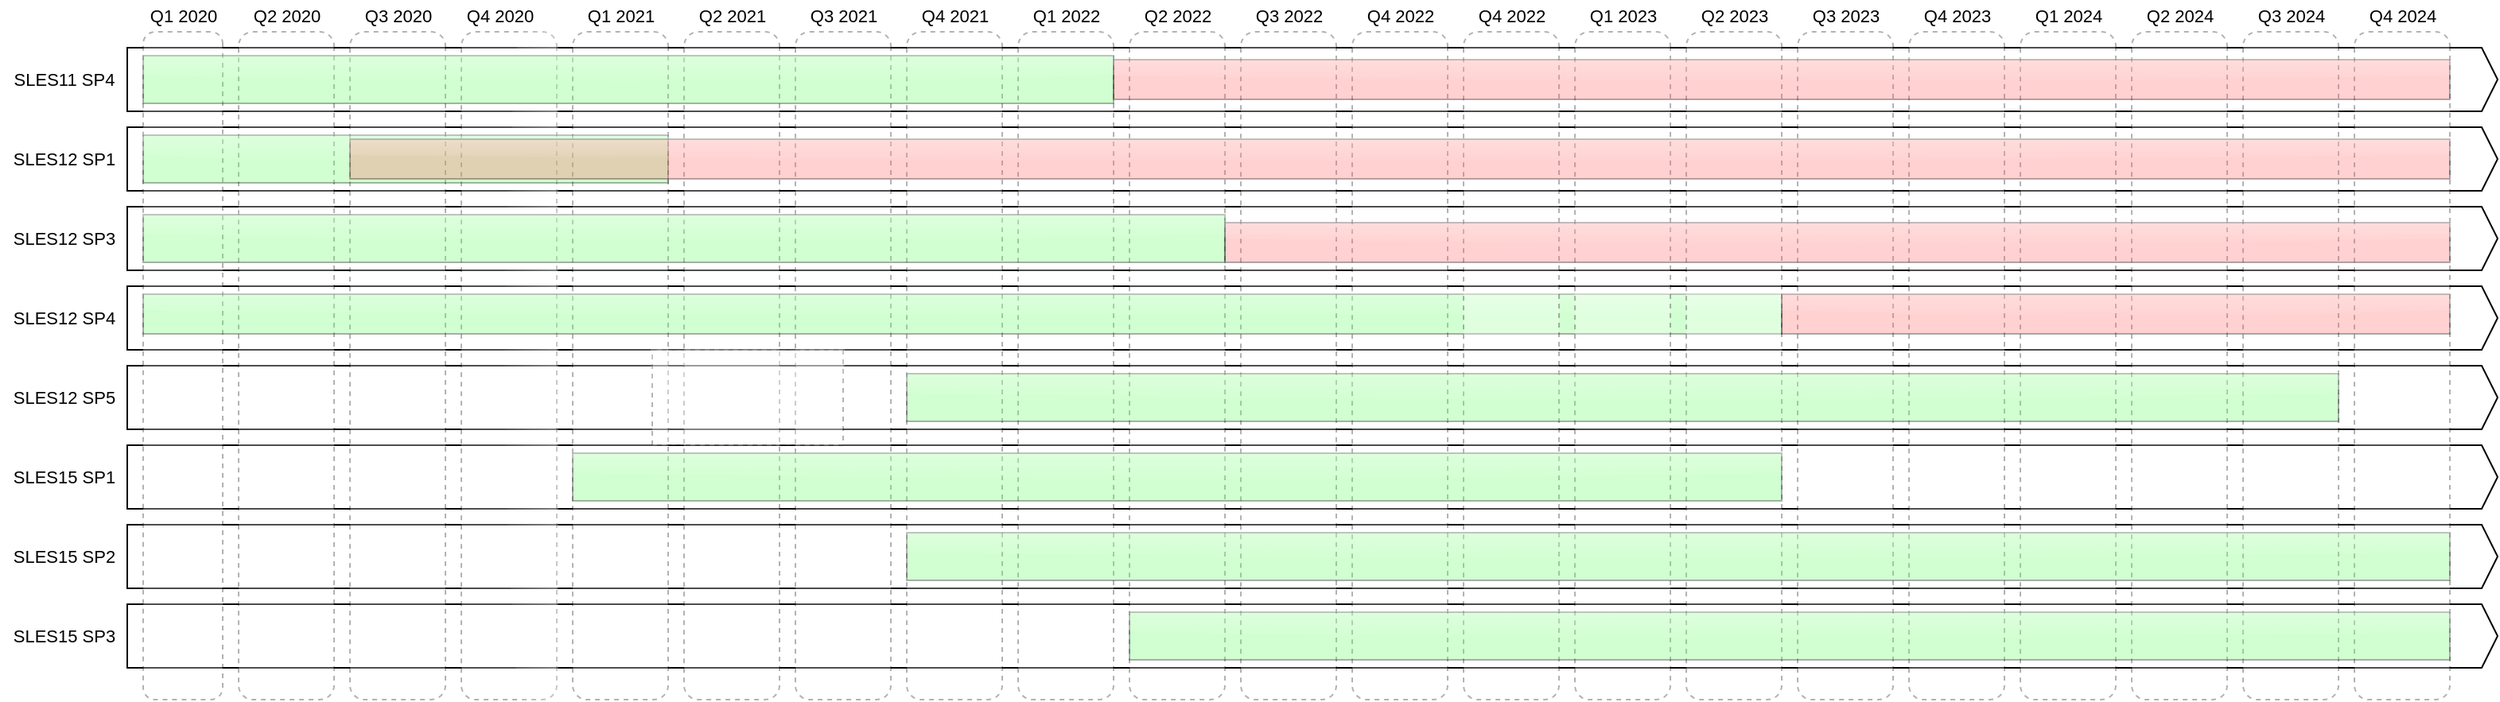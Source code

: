<mxfile version="13.6.4" type="github">
  <diagram id="kU7BCDKSblHahvN3yh2O" name="Page-1">
    <mxGraphModel dx="933" dy="482" grid="1" gridSize="10" guides="1" tooltips="1" connect="1" arrows="1" fold="1" page="1" pageScale="1" pageWidth="827" pageHeight="1169" math="0" shadow="0">
      <root>
        <mxCell id="0" />
        <mxCell id="1" parent="0" />
        <mxCell id="Xw_bEn0U_nsCSRlwuGrD-70" value="" style="html=1;shadow=0;dashed=0;align=center;verticalAlign=middle;shape=mxgraph.arrows2.arrow;dy=0;dx=10;notch=0;" vertex="1" parent="1">
          <mxGeometry x="150" y="390" width="1490" height="40" as="geometry" />
        </mxCell>
        <mxCell id="Xw_bEn0U_nsCSRlwuGrD-2" value="" style="html=1;shadow=0;align=center;verticalAlign=middle;shape=mxgraph.arrows2.arrow;dy=0;dx=10;notch=0;" vertex="1" parent="1">
          <mxGeometry x="150" y="40" width="1490" height="40" as="geometry" />
        </mxCell>
        <mxCell id="Xw_bEn0U_nsCSRlwuGrD-3" value="" style="html=1;shadow=0;dashed=0;align=center;verticalAlign=middle;shape=mxgraph.arrows2.arrow;dy=0;dx=10;notch=0;" vertex="1" parent="1">
          <mxGeometry x="150" y="290" width="1490" height="40" as="geometry" />
        </mxCell>
        <mxCell id="Xw_bEn0U_nsCSRlwuGrD-4" value="" style="html=1;shadow=0;dashed=0;align=center;verticalAlign=middle;shape=mxgraph.arrows2.arrow;dy=0;dx=10;notch=0;" vertex="1" parent="1">
          <mxGeometry x="150" y="240" width="1490" height="40" as="geometry" />
        </mxCell>
        <mxCell id="Xw_bEn0U_nsCSRlwuGrD-5" value="" style="html=1;shadow=0;dashed=0;align=center;verticalAlign=middle;shape=mxgraph.arrows2.arrow;dy=0;dx=10;notch=0;" vertex="1" parent="1">
          <mxGeometry x="150" y="190" width="1490" height="40" as="geometry" />
        </mxCell>
        <mxCell id="Xw_bEn0U_nsCSRlwuGrD-6" value="" style="html=1;shadow=0;dashed=0;align=center;verticalAlign=middle;shape=mxgraph.arrows2.arrow;dy=0;dx=10;notch=0;" vertex="1" parent="1">
          <mxGeometry x="150" y="90" width="1490" height="40" as="geometry" />
        </mxCell>
        <mxCell id="Xw_bEn0U_nsCSRlwuGrD-7" value="" style="html=1;shadow=0;dashed=0;align=center;verticalAlign=middle;shape=mxgraph.arrows2.arrow;dy=0;dx=10;notch=0;" vertex="1" parent="1">
          <mxGeometry x="150" y="140" width="1490" height="40" as="geometry" />
        </mxCell>
        <mxCell id="Xw_bEn0U_nsCSRlwuGrD-11" value="&lt;font style=&quot;font-size: 11px&quot;&gt;Q2 2020&lt;/font&gt;" style="text;html=1;resizable=0;autosize=1;align=center;verticalAlign=middle;points=[];fillColor=none;strokeColor=none;rounded=0;" vertex="1" parent="1">
          <mxGeometry x="220" y="10" width="60" height="20" as="geometry" />
        </mxCell>
        <mxCell id="Xw_bEn0U_nsCSRlwuGrD-12" value="&lt;font style=&quot;font-size: 11px&quot;&gt;Q3 2020&lt;/font&gt;" style="text;html=1;resizable=0;autosize=1;align=center;verticalAlign=middle;points=[];fillColor=none;strokeColor=none;rounded=0;" vertex="1" parent="1">
          <mxGeometry x="290" y="10" width="60" height="20" as="geometry" />
        </mxCell>
        <mxCell id="Xw_bEn0U_nsCSRlwuGrD-13" value="&lt;font style=&quot;font-size: 11px&quot;&gt;Q4 2020&lt;/font&gt;" style="text;html=1;resizable=0;autosize=1;align=center;verticalAlign=middle;points=[];fillColor=none;strokeColor=none;rounded=0;" vertex="1" parent="1">
          <mxGeometry x="354" y="10" width="60" height="20" as="geometry" />
        </mxCell>
        <mxCell id="Xw_bEn0U_nsCSRlwuGrD-14" value="&lt;font style=&quot;font-size: 11px&quot;&gt;Q1 2021&lt;/font&gt;" style="text;html=1;resizable=0;autosize=1;align=center;verticalAlign=middle;points=[];fillColor=none;strokeColor=none;rounded=0;" vertex="1" parent="1">
          <mxGeometry x="430" y="10" width="60" height="20" as="geometry" />
        </mxCell>
        <mxCell id="Xw_bEn0U_nsCSRlwuGrD-15" value="&lt;font style=&quot;font-size: 11px&quot;&gt;Q2 2021&lt;/font&gt;" style="text;html=1;resizable=0;autosize=1;align=center;verticalAlign=middle;points=[];fillColor=none;strokeColor=none;rounded=0;" vertex="1" parent="1">
          <mxGeometry x="500" y="10" width="60" height="20" as="geometry" />
        </mxCell>
        <mxCell id="Xw_bEn0U_nsCSRlwuGrD-16" value="&lt;font style=&quot;font-size: 11px&quot;&gt;Q3 2021&lt;/font&gt;" style="text;html=1;resizable=0;autosize=1;align=center;verticalAlign=middle;points=[];fillColor=none;strokeColor=none;rounded=0;" vertex="1" parent="1">
          <mxGeometry x="570" y="10" width="60" height="20" as="geometry" />
        </mxCell>
        <mxCell id="Xw_bEn0U_nsCSRlwuGrD-17" value="&lt;font style=&quot;font-size: 11px&quot;&gt;SLES11 SP4&lt;/font&gt;" style="text;html=1;resizable=0;autosize=1;align=center;verticalAlign=middle;points=[];fillColor=none;strokeColor=none;rounded=0;" vertex="1" parent="1">
          <mxGeometry x="70" y="50" width="80" height="20" as="geometry" />
        </mxCell>
        <mxCell id="Xw_bEn0U_nsCSRlwuGrD-18" value="&lt;font style=&quot;font-size: 11px&quot;&gt;SLES12 SP1&lt;/font&gt;" style="text;html=1;resizable=0;autosize=1;align=center;verticalAlign=middle;points=[];fillColor=none;strokeColor=none;rounded=0;" vertex="1" parent="1">
          <mxGeometry x="70" y="100" width="80" height="20" as="geometry" />
        </mxCell>
        <mxCell id="Xw_bEn0U_nsCSRlwuGrD-19" value="&lt;font style=&quot;font-size: 11px&quot;&gt;SLES12 SP3&lt;/font&gt;" style="text;html=1;resizable=0;autosize=1;align=center;verticalAlign=middle;points=[];fillColor=none;strokeColor=none;rounded=0;" vertex="1" parent="1">
          <mxGeometry x="70" y="150" width="80" height="20" as="geometry" />
        </mxCell>
        <mxCell id="Xw_bEn0U_nsCSRlwuGrD-20" value="&lt;font style=&quot;font-size: 11px&quot;&gt;SLES12 SP4&lt;/font&gt;" style="text;html=1;resizable=0;autosize=1;align=center;verticalAlign=middle;points=[];fillColor=none;strokeColor=none;rounded=0;" vertex="1" parent="1">
          <mxGeometry x="70" y="200" width="80" height="20" as="geometry" />
        </mxCell>
        <mxCell id="Xw_bEn0U_nsCSRlwuGrD-21" value="&lt;font style=&quot;font-size: 11px&quot;&gt;SLES12 SP5&lt;/font&gt;" style="text;html=1;resizable=0;autosize=1;align=center;verticalAlign=middle;points=[];fillColor=none;strokeColor=none;rounded=0;" vertex="1" parent="1">
          <mxGeometry x="70" y="250" width="80" height="20" as="geometry" />
        </mxCell>
        <mxCell id="Xw_bEn0U_nsCSRlwuGrD-22" value="&lt;font style=&quot;font-size: 11px&quot;&gt;SLES15 SP1&lt;/font&gt;" style="text;html=1;resizable=0;autosize=1;align=center;verticalAlign=middle;points=[];fillColor=none;strokeColor=none;rounded=0;" vertex="1" parent="1">
          <mxGeometry x="70" y="300" width="80" height="20" as="geometry" />
        </mxCell>
        <mxCell id="Xw_bEn0U_nsCSRlwuGrD-23" value="" style="html=1;shadow=0;dashed=0;align=center;verticalAlign=middle;shape=mxgraph.arrows2.arrow;dy=0;dx=10;notch=0;" vertex="1" parent="1">
          <mxGeometry x="150" y="340" width="1490" height="40" as="geometry" />
        </mxCell>
        <mxCell id="Xw_bEn0U_nsCSRlwuGrD-24" value="&lt;font style=&quot;font-size: 11px&quot;&gt;SLES15 SP2&lt;/font&gt;" style="text;html=1;resizable=0;autosize=1;align=center;verticalAlign=middle;points=[];fillColor=none;strokeColor=none;rounded=0;" vertex="1" parent="1">
          <mxGeometry x="70" y="350" width="80" height="20" as="geometry" />
        </mxCell>
        <mxCell id="Xw_bEn0U_nsCSRlwuGrD-10" value="&lt;font style=&quot;font-size: 11px&quot;&gt;Q1 2020&lt;/font&gt;" style="text;html=1;resizable=0;autosize=1;align=center;verticalAlign=middle;points=[];fillColor=none;strokeColor=none;rounded=0;" vertex="1" parent="1">
          <mxGeometry x="155" y="10" width="60" height="20" as="geometry" />
        </mxCell>
        <mxCell id="Xw_bEn0U_nsCSRlwuGrD-26" value="" style="rounded=1;whiteSpace=wrap;html=1;direction=south;perimeterSpacing=1;opacity=30;dashed=1;" vertex="1" parent="1">
          <mxGeometry x="160" y="30" width="50" height="420" as="geometry" />
        </mxCell>
        <mxCell id="Xw_bEn0U_nsCSRlwuGrD-27" value="" style="rounded=1;whiteSpace=wrap;html=1;direction=south;opacity=30;dashed=1;" vertex="1" parent="1">
          <mxGeometry x="220" y="30" width="60" height="420" as="geometry" />
        </mxCell>
        <mxCell id="Xw_bEn0U_nsCSRlwuGrD-28" value="" style="rounded=1;whiteSpace=wrap;html=1;direction=south;dashed=1;opacity=30;" vertex="1" parent="1">
          <mxGeometry x="290" y="30" width="60" height="420" as="geometry" />
        </mxCell>
        <mxCell id="Xw_bEn0U_nsCSRlwuGrD-29" value="" style="rounded=1;whiteSpace=wrap;html=1;direction=south;dashed=1;opacity=30;glass=1;" vertex="1" parent="1">
          <mxGeometry x="360" y="30" width="60" height="420" as="geometry" />
        </mxCell>
        <mxCell id="Xw_bEn0U_nsCSRlwuGrD-30" value="" style="rounded=1;whiteSpace=wrap;html=1;direction=south;dashed=1;opacity=30;" vertex="1" parent="1">
          <mxGeometry x="430" y="30" width="60" height="420" as="geometry" />
        </mxCell>
        <mxCell id="Xw_bEn0U_nsCSRlwuGrD-31" value="" style="rounded=1;whiteSpace=wrap;html=1;direction=south;dashed=1;opacity=30;" vertex="1" parent="1">
          <mxGeometry x="500" y="30" width="60" height="420" as="geometry" />
        </mxCell>
        <mxCell id="Xw_bEn0U_nsCSRlwuGrD-32" value="" style="rounded=1;whiteSpace=wrap;html=1;direction=south;dashed=1;opacity=30;" vertex="1" parent="1">
          <mxGeometry x="570" y="30" width="60" height="420" as="geometry" />
        </mxCell>
        <mxCell id="Xw_bEn0U_nsCSRlwuGrD-34" value="&lt;font style=&quot;font-size: 11px&quot;&gt;Q4 2021&lt;/font&gt;" style="text;html=1;resizable=0;autosize=1;align=center;verticalAlign=middle;points=[];fillColor=none;strokeColor=none;rounded=0;" vertex="1" parent="1">
          <mxGeometry x="640" y="10" width="60" height="20" as="geometry" />
        </mxCell>
        <mxCell id="Xw_bEn0U_nsCSRlwuGrD-35" value="" style="rounded=1;whiteSpace=wrap;html=1;direction=south;dashed=1;opacity=30;" vertex="1" parent="1">
          <mxGeometry x="640" y="30" width="60" height="420" as="geometry" />
        </mxCell>
        <mxCell id="Xw_bEn0U_nsCSRlwuGrD-36" value="" style="rounded=1;whiteSpace=wrap;html=1;direction=south;dashed=1;opacity=30;" vertex="1" parent="1">
          <mxGeometry x="710" y="30" width="60" height="420" as="geometry" />
        </mxCell>
        <mxCell id="Xw_bEn0U_nsCSRlwuGrD-37" value="&lt;font style=&quot;font-size: 11px&quot;&gt;Q1 2022&lt;/font&gt;" style="text;html=1;resizable=0;autosize=1;align=center;verticalAlign=middle;points=[];fillColor=none;strokeColor=none;rounded=0;" vertex="1" parent="1">
          <mxGeometry x="710" y="10" width="60" height="20" as="geometry" />
        </mxCell>
        <mxCell id="Xw_bEn0U_nsCSRlwuGrD-38" value="" style="rounded=1;whiteSpace=wrap;html=1;direction=south;dashed=1;opacity=30;" vertex="1" parent="1">
          <mxGeometry x="780" y="30" width="60" height="420" as="geometry" />
        </mxCell>
        <mxCell id="Xw_bEn0U_nsCSRlwuGrD-39" value="" style="rounded=1;whiteSpace=wrap;html=1;direction=south;dashed=1;opacity=30;" vertex="1" parent="1">
          <mxGeometry x="850" y="30" width="60" height="420" as="geometry" />
        </mxCell>
        <mxCell id="Xw_bEn0U_nsCSRlwuGrD-40" value="&lt;font style=&quot;font-size: 11px&quot;&gt;Q2 2022&lt;/font&gt;" style="text;html=1;resizable=0;autosize=1;align=center;verticalAlign=middle;points=[];fillColor=none;strokeColor=none;rounded=0;" vertex="1" parent="1">
          <mxGeometry x="780" y="10" width="60" height="20" as="geometry" />
        </mxCell>
        <mxCell id="Xw_bEn0U_nsCSRlwuGrD-41" value="&lt;font style=&quot;font-size: 11px&quot;&gt;Q3 2022&lt;/font&gt;" style="text;html=1;resizable=0;autosize=1;align=center;verticalAlign=middle;points=[];fillColor=none;strokeColor=none;rounded=0;" vertex="1" parent="1">
          <mxGeometry x="850" y="10" width="60" height="20" as="geometry" />
        </mxCell>
        <mxCell id="Xw_bEn0U_nsCSRlwuGrD-42" value="" style="rounded=1;whiteSpace=wrap;html=1;direction=south;dashed=1;opacity=30;" vertex="1" parent="1">
          <mxGeometry x="920" y="30" width="60" height="420" as="geometry" />
        </mxCell>
        <mxCell id="Xw_bEn0U_nsCSRlwuGrD-43" value="&lt;font style=&quot;font-size: 11px&quot;&gt;Q4 2022&lt;/font&gt;" style="text;html=1;resizable=0;autosize=1;align=center;verticalAlign=middle;points=[];fillColor=none;strokeColor=none;rounded=0;" vertex="1" parent="1">
          <mxGeometry x="920" y="10" width="60" height="20" as="geometry" />
        </mxCell>
        <mxCell id="Xw_bEn0U_nsCSRlwuGrD-44" value="" style="rounded=0;whiteSpace=wrap;html=1;glass=1;dashed=1;opacity=30;" vertex="1" parent="1">
          <mxGeometry x="480" y="230" width="120" height="60" as="geometry" />
        </mxCell>
        <mxCell id="Xw_bEn0U_nsCSRlwuGrD-45" value="" style="rounded=0;whiteSpace=wrap;html=1;glass=1;opacity=30;fillColor=#66FF66;" vertex="1" parent="1">
          <mxGeometry x="160" y="45" width="610" height="30" as="geometry" />
        </mxCell>
        <mxCell id="Xw_bEn0U_nsCSRlwuGrD-46" value="" style="rounded=0;whiteSpace=wrap;html=1;glass=1;opacity=30;fillColor=#66FF66;" vertex="1" parent="1">
          <mxGeometry x="160" y="95" width="330" height="30" as="geometry" />
        </mxCell>
        <mxCell id="Xw_bEn0U_nsCSRlwuGrD-47" value="" style="rounded=0;whiteSpace=wrap;html=1;glass=1;opacity=30;fillColor=#66FF66;" vertex="1" parent="1">
          <mxGeometry x="160" y="145" width="680" height="30" as="geometry" />
        </mxCell>
        <mxCell id="Xw_bEn0U_nsCSRlwuGrD-48" value="" style="rounded=0;whiteSpace=wrap;html=1;glass=1;opacity=30;fillColor=#66FF66;" vertex="1" parent="1">
          <mxGeometry x="160" y="195" width="1030" height="25" as="geometry" />
        </mxCell>
        <mxCell id="Xw_bEn0U_nsCSRlwuGrD-49" value="" style="rounded=1;whiteSpace=wrap;html=1;direction=south;dashed=1;opacity=30;" vertex="1" parent="1">
          <mxGeometry x="990" y="30" width="60" height="420" as="geometry" />
        </mxCell>
        <mxCell id="Xw_bEn0U_nsCSRlwuGrD-50" value="" style="rounded=1;whiteSpace=wrap;html=1;direction=south;dashed=1;opacity=30;" vertex="1" parent="1">
          <mxGeometry x="1060" y="30" width="60" height="420" as="geometry" />
        </mxCell>
        <mxCell id="Xw_bEn0U_nsCSRlwuGrD-51" value="" style="rounded=1;whiteSpace=wrap;html=1;direction=south;dashed=1;opacity=30;" vertex="1" parent="1">
          <mxGeometry x="1130" y="30" width="60" height="420" as="geometry" />
        </mxCell>
        <mxCell id="Xw_bEn0U_nsCSRlwuGrD-52" value="" style="rounded=1;whiteSpace=wrap;html=1;direction=south;dashed=1;opacity=30;" vertex="1" parent="1">
          <mxGeometry x="1200" y="30" width="60" height="420" as="geometry" />
        </mxCell>
        <mxCell id="Xw_bEn0U_nsCSRlwuGrD-53" value="" style="rounded=1;whiteSpace=wrap;html=1;direction=south;dashed=1;opacity=30;" vertex="1" parent="1">
          <mxGeometry x="1270" y="30" width="60" height="420" as="geometry" />
        </mxCell>
        <mxCell id="Xw_bEn0U_nsCSRlwuGrD-54" value="" style="rounded=1;whiteSpace=wrap;html=1;direction=south;dashed=1;opacity=30;" vertex="1" parent="1">
          <mxGeometry x="1340" y="30" width="60" height="420" as="geometry" />
        </mxCell>
        <mxCell id="Xw_bEn0U_nsCSRlwuGrD-55" value="" style="rounded=1;whiteSpace=wrap;html=1;direction=south;dashed=1;opacity=30;" vertex="1" parent="1">
          <mxGeometry x="1410" y="30" width="60" height="420" as="geometry" />
        </mxCell>
        <mxCell id="Xw_bEn0U_nsCSRlwuGrD-56" value="" style="rounded=1;whiteSpace=wrap;html=1;direction=south;dashed=1;opacity=30;" vertex="1" parent="1">
          <mxGeometry x="1480" y="30" width="60" height="420" as="geometry" />
        </mxCell>
        <mxCell id="Xw_bEn0U_nsCSRlwuGrD-57" value="" style="rounded=1;whiteSpace=wrap;html=1;direction=south;dashed=1;opacity=30;" vertex="1" parent="1">
          <mxGeometry x="1550" y="30" width="60" height="420" as="geometry" />
        </mxCell>
        <mxCell id="Xw_bEn0U_nsCSRlwuGrD-58" value="&lt;font style=&quot;font-size: 11px&quot;&gt;Q4 2022&lt;/font&gt;" style="text;html=1;resizable=0;autosize=1;align=center;verticalAlign=middle;points=[];fillColor=none;strokeColor=none;rounded=0;" vertex="1" parent="1">
          <mxGeometry x="990" y="10" width="60" height="20" as="geometry" />
        </mxCell>
        <mxCell id="Xw_bEn0U_nsCSRlwuGrD-59" value="&lt;font style=&quot;font-size: 11px&quot;&gt;Q1 2023&lt;/font&gt;" style="text;html=1;resizable=0;autosize=1;align=center;verticalAlign=middle;points=[];fillColor=none;strokeColor=none;rounded=0;" vertex="1" parent="1">
          <mxGeometry x="1060" y="10" width="60" height="20" as="geometry" />
        </mxCell>
        <mxCell id="Xw_bEn0U_nsCSRlwuGrD-60" value="&lt;font style=&quot;font-size: 11px&quot;&gt;Q2 2023&lt;/font&gt;" style="text;html=1;resizable=0;autosize=1;align=center;verticalAlign=middle;points=[];fillColor=none;strokeColor=none;rounded=0;" vertex="1" parent="1">
          <mxGeometry x="1130" y="10" width="60" height="20" as="geometry" />
        </mxCell>
        <mxCell id="Xw_bEn0U_nsCSRlwuGrD-61" value="&lt;font style=&quot;font-size: 11px&quot;&gt;Q3 2023&lt;/font&gt;" style="text;html=1;resizable=0;autosize=1;align=center;verticalAlign=middle;points=[];fillColor=none;strokeColor=none;rounded=0;" vertex="1" parent="1">
          <mxGeometry x="1200" y="10" width="60" height="20" as="geometry" />
        </mxCell>
        <mxCell id="Xw_bEn0U_nsCSRlwuGrD-62" value="&lt;font style=&quot;font-size: 11px&quot;&gt;Q4 2023&lt;/font&gt;" style="text;html=1;resizable=0;autosize=1;align=center;verticalAlign=middle;points=[];fillColor=none;strokeColor=none;rounded=0;" vertex="1" parent="1">
          <mxGeometry x="1270" y="10" width="60" height="20" as="geometry" />
        </mxCell>
        <mxCell id="Xw_bEn0U_nsCSRlwuGrD-63" value="&lt;font style=&quot;font-size: 11px&quot;&gt;Q1 2024&lt;/font&gt;" style="text;html=1;resizable=0;autosize=1;align=center;verticalAlign=middle;points=[];fillColor=none;strokeColor=none;rounded=0;" vertex="1" parent="1">
          <mxGeometry x="1340" y="10" width="60" height="20" as="geometry" />
        </mxCell>
        <mxCell id="Xw_bEn0U_nsCSRlwuGrD-64" value="&lt;font style=&quot;font-size: 11px&quot;&gt;Q2 2024&lt;/font&gt;" style="text;html=1;resizable=0;autosize=1;align=center;verticalAlign=middle;points=[];fillColor=none;strokeColor=none;rounded=0;" vertex="1" parent="1">
          <mxGeometry x="1410" y="10" width="60" height="20" as="geometry" />
        </mxCell>
        <mxCell id="Xw_bEn0U_nsCSRlwuGrD-65" value="&lt;font style=&quot;font-size: 11px&quot;&gt;Q3 2024&lt;/font&gt;" style="text;html=1;resizable=0;autosize=1;align=center;verticalAlign=middle;points=[];fillColor=none;strokeColor=none;rounded=0;" vertex="1" parent="1">
          <mxGeometry x="1480" y="10" width="60" height="20" as="geometry" />
        </mxCell>
        <mxCell id="Xw_bEn0U_nsCSRlwuGrD-66" value="&lt;font style=&quot;font-size: 11px&quot;&gt;Q4 2024&lt;/font&gt;" style="text;html=1;resizable=0;autosize=1;align=center;verticalAlign=middle;points=[];fillColor=none;strokeColor=none;rounded=0;" vertex="1" parent="1">
          <mxGeometry x="1550" y="10" width="60" height="20" as="geometry" />
        </mxCell>
        <mxCell id="Xw_bEn0U_nsCSRlwuGrD-67" value="" style="rounded=0;whiteSpace=wrap;html=1;glass=1;opacity=30;fillColor=#66FF66;" vertex="1" parent="1">
          <mxGeometry x="640" y="245" width="900" height="30" as="geometry" />
        </mxCell>
        <mxCell id="Xw_bEn0U_nsCSRlwuGrD-68" value="" style="rounded=0;whiteSpace=wrap;html=1;glass=1;opacity=30;fillColor=#66FF66;" vertex="1" parent="1">
          <mxGeometry x="430" y="295" width="760" height="30" as="geometry" />
        </mxCell>
        <mxCell id="Xw_bEn0U_nsCSRlwuGrD-69" value="&lt;font style=&quot;font-size: 11px&quot;&gt;SLES15 SP3&lt;/font&gt;" style="text;html=1;resizable=0;autosize=1;align=center;verticalAlign=middle;points=[];fillColor=none;strokeColor=none;rounded=0;" vertex="1" parent="1">
          <mxGeometry x="70" y="400" width="80" height="20" as="geometry" />
        </mxCell>
        <mxCell id="Xw_bEn0U_nsCSRlwuGrD-71" value="" style="rounded=0;whiteSpace=wrap;html=1;glass=1;opacity=30;fillColor=#66FF66;" vertex="1" parent="1">
          <mxGeometry x="640" y="345" width="970" height="30" as="geometry" />
        </mxCell>
        <mxCell id="Xw_bEn0U_nsCSRlwuGrD-73" value="" style="rounded=0;whiteSpace=wrap;html=1;glass=1;opacity=30;fillColor=#66FF66;" vertex="1" parent="1">
          <mxGeometry x="780" y="395" width="830" height="30" as="geometry" />
        </mxCell>
        <mxCell id="Xw_bEn0U_nsCSRlwuGrD-74" value="" style="rounded=0;whiteSpace=wrap;html=1;glass=1;opacity=30;fillColor=#FF6666;" vertex="1" parent="1">
          <mxGeometry x="770" y="47.5" width="840" height="25" as="geometry" />
        </mxCell>
        <mxCell id="Xw_bEn0U_nsCSRlwuGrD-75" value="" style="rounded=0;whiteSpace=wrap;html=1;glass=1;opacity=30;fillColor=#FF6666;" vertex="1" parent="1">
          <mxGeometry x="290" y="97.5" width="1320" height="25" as="geometry" />
        </mxCell>
        <mxCell id="Xw_bEn0U_nsCSRlwuGrD-76" value="" style="rounded=0;whiteSpace=wrap;html=1;glass=1;opacity=30;fillColor=#FF6666;" vertex="1" parent="1">
          <mxGeometry x="840" y="150" width="770" height="25" as="geometry" />
        </mxCell>
        <mxCell id="Xw_bEn0U_nsCSRlwuGrD-77" value="" style="rounded=0;whiteSpace=wrap;html=1;glass=1;opacity=30;fillColor=#FF6666;" vertex="1" parent="1">
          <mxGeometry x="1190" y="195" width="420" height="25" as="geometry" />
        </mxCell>
      </root>
    </mxGraphModel>
  </diagram>
</mxfile>
